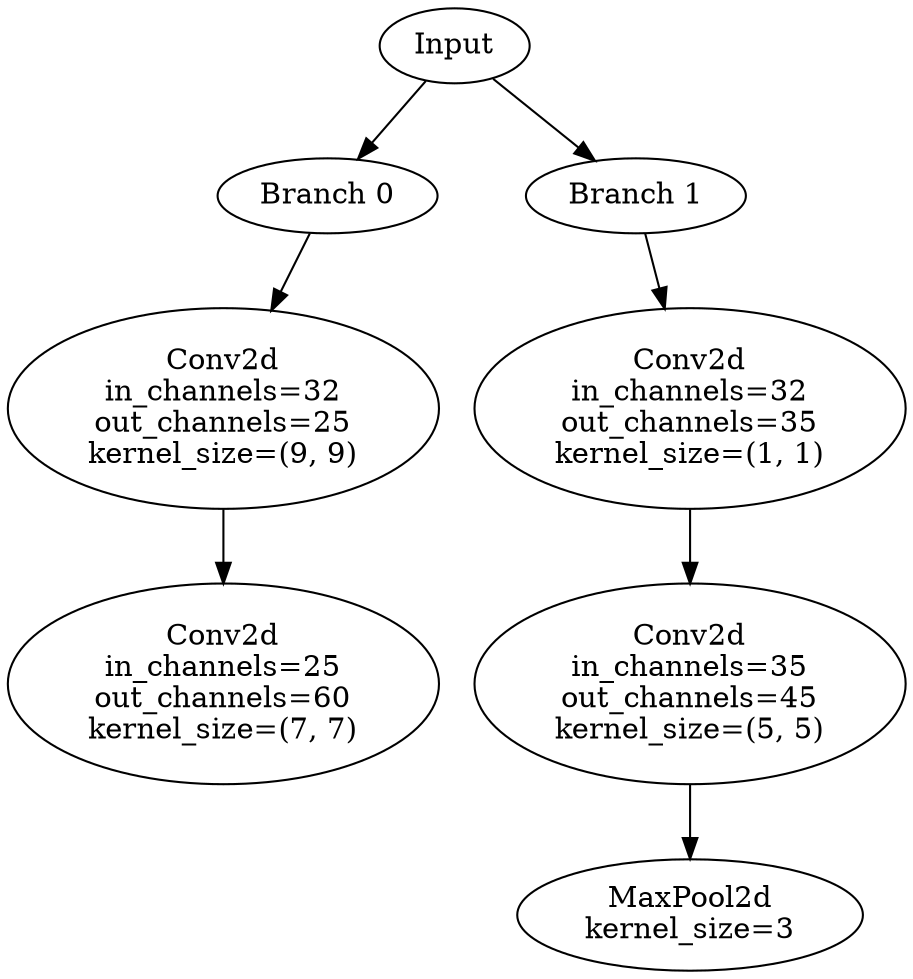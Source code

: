 // Inception Module - Coral 30
digraph {
	Input [label=Input]
	Branch_0 [label="Branch 0"]
	Input -> Branch_0
	Branch_0_Layer_0 [label="Conv2d
in_channels=32
out_channels=25
kernel_size=(9, 9)"]
	Branch_0 -> Branch_0_Layer_0
	Branch_0_Layer_1 [label="Conv2d
in_channels=25
out_channels=60
kernel_size=(7, 7)"]
	Branch_0_Layer_0 -> Branch_0_Layer_1
	Branch_1 [label="Branch 1"]
	Input -> Branch_1
	Branch_1_Layer_0 [label="Conv2d
in_channels=32
out_channels=35
kernel_size=(1, 1)"]
	Branch_1 -> Branch_1_Layer_0
	Branch_1_Layer_1 [label="Conv2d
in_channels=35
out_channels=45
kernel_size=(5, 5)"]
	Branch_1_Layer_0 -> Branch_1_Layer_1
	Branch_1_Layer_2 [label="MaxPool2d
kernel_size=3"]
	Branch_1_Layer_1 -> Branch_1_Layer_2
}
